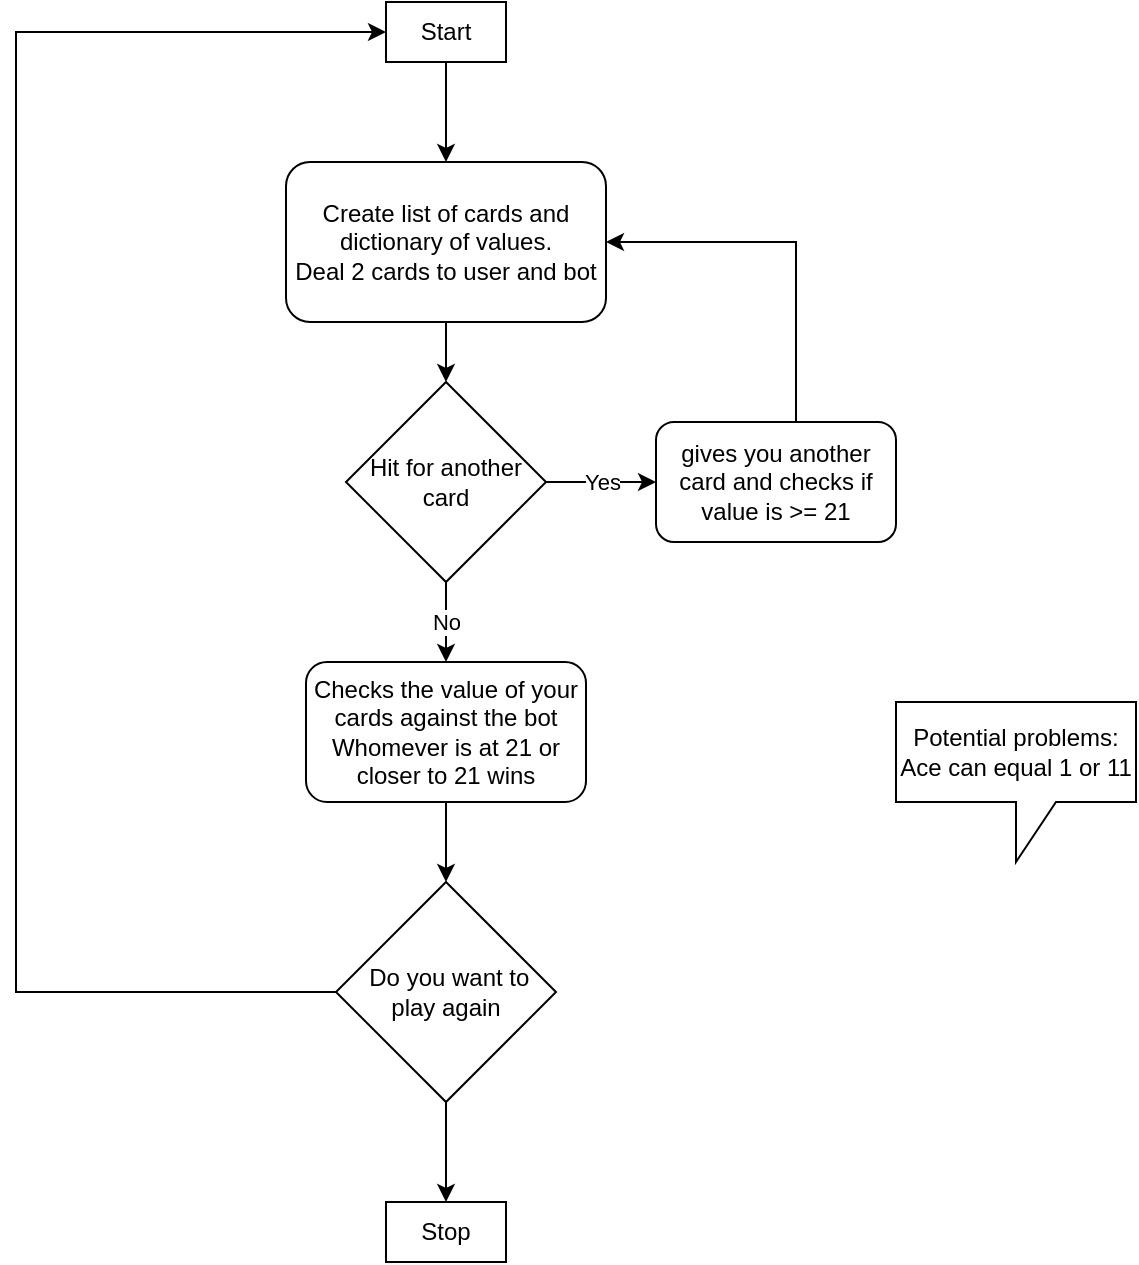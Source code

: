 <mxfile version="19.0.3" type="github">
  <diagram id="_0tGvUNwMdROcKqQ18AW" name="Page-1">
    <mxGraphModel dx="1562" dy="1036" grid="1" gridSize="10" guides="1" tooltips="1" connect="1" arrows="1" fold="1" page="1" pageScale="1" pageWidth="850" pageHeight="1100" math="0" shadow="0">
      <root>
        <mxCell id="0" />
        <mxCell id="1" parent="0" />
        <mxCell id="xNlczdVASQcMaBTktF7G-8" style="edgeStyle=orthogonalEdgeStyle;rounded=0;orthogonalLoop=1;jettySize=auto;html=1;entryX=0.5;entryY=0;entryDx=0;entryDy=0;" edge="1" parent="1" source="xNlczdVASQcMaBTktF7G-2" target="xNlczdVASQcMaBTktF7G-3">
          <mxGeometry relative="1" as="geometry" />
        </mxCell>
        <mxCell id="xNlczdVASQcMaBTktF7G-2" value="Create list of cards and dictionary of values.&lt;br&gt;Deal 2 cards to user and bot" style="rounded=1;whiteSpace=wrap;html=1;" vertex="1" parent="1">
          <mxGeometry x="335" y="130" width="160" height="80" as="geometry" />
        </mxCell>
        <mxCell id="xNlczdVASQcMaBTktF7G-5" value="Yes" style="edgeStyle=orthogonalEdgeStyle;rounded=0;orthogonalLoop=1;jettySize=auto;html=1;entryX=0;entryY=0.5;entryDx=0;entryDy=0;" edge="1" parent="1" source="xNlczdVASQcMaBTktF7G-3" target="xNlczdVASQcMaBTktF7G-4">
          <mxGeometry relative="1" as="geometry" />
        </mxCell>
        <mxCell id="xNlczdVASQcMaBTktF7G-7" value="No" style="edgeStyle=orthogonalEdgeStyle;rounded=0;orthogonalLoop=1;jettySize=auto;html=1;entryX=0.5;entryY=0;entryDx=0;entryDy=0;" edge="1" parent="1" source="xNlczdVASQcMaBTktF7G-3" target="xNlczdVASQcMaBTktF7G-6">
          <mxGeometry relative="1" as="geometry" />
        </mxCell>
        <mxCell id="xNlczdVASQcMaBTktF7G-3" value="Hit for another card" style="rhombus;whiteSpace=wrap;html=1;" vertex="1" parent="1">
          <mxGeometry x="365" y="240" width="100" height="100" as="geometry" />
        </mxCell>
        <mxCell id="xNlczdVASQcMaBTktF7G-17" style="edgeStyle=orthogonalEdgeStyle;rounded=0;orthogonalLoop=1;jettySize=auto;html=1;entryX=1;entryY=0.5;entryDx=0;entryDy=0;" edge="1" parent="1" source="xNlczdVASQcMaBTktF7G-4" target="xNlczdVASQcMaBTktF7G-2">
          <mxGeometry relative="1" as="geometry">
            <mxPoint x="580" y="160" as="targetPoint" />
            <Array as="points">
              <mxPoint x="590" y="170" />
            </Array>
          </mxGeometry>
        </mxCell>
        <mxCell id="xNlczdVASQcMaBTktF7G-4" value="gives you another card and checks if value is &amp;gt;= 21" style="rounded=1;whiteSpace=wrap;html=1;" vertex="1" parent="1">
          <mxGeometry x="520" y="260" width="120" height="60" as="geometry" />
        </mxCell>
        <mxCell id="xNlczdVASQcMaBTktF7G-10" style="edgeStyle=orthogonalEdgeStyle;rounded=0;orthogonalLoop=1;jettySize=auto;html=1;entryX=0.5;entryY=0;entryDx=0;entryDy=0;" edge="1" parent="1" source="xNlczdVASQcMaBTktF7G-6" target="xNlczdVASQcMaBTktF7G-9">
          <mxGeometry relative="1" as="geometry" />
        </mxCell>
        <mxCell id="xNlczdVASQcMaBTktF7G-6" value="Checks the value of your cards against the bot&lt;br&gt;Whomever is at 21 or closer to 21 wins" style="rounded=1;whiteSpace=wrap;html=1;" vertex="1" parent="1">
          <mxGeometry x="345" y="380" width="140" height="70" as="geometry" />
        </mxCell>
        <mxCell id="xNlczdVASQcMaBTktF7G-14" style="edgeStyle=orthogonalEdgeStyle;rounded=0;orthogonalLoop=1;jettySize=auto;html=1;entryX=0;entryY=0.5;entryDx=0;entryDy=0;" edge="1" parent="1" source="xNlczdVASQcMaBTktF7G-9" target="xNlczdVASQcMaBTktF7G-12">
          <mxGeometry relative="1" as="geometry">
            <mxPoint x="200" y="90" as="targetPoint" />
            <Array as="points">
              <mxPoint x="200" y="545" />
              <mxPoint x="200" y="65" />
            </Array>
          </mxGeometry>
        </mxCell>
        <mxCell id="xNlczdVASQcMaBTktF7G-16" style="edgeStyle=orthogonalEdgeStyle;rounded=0;orthogonalLoop=1;jettySize=auto;html=1;entryX=0.5;entryY=0;entryDx=0;entryDy=0;" edge="1" parent="1" source="xNlczdVASQcMaBTktF7G-9" target="xNlczdVASQcMaBTktF7G-15">
          <mxGeometry relative="1" as="geometry" />
        </mxCell>
        <mxCell id="xNlczdVASQcMaBTktF7G-9" value="&lt;span style=&quot;white-space: pre;&quot;&gt;&amp;nbsp;&lt;/span&gt;Do you want to play again" style="rhombus;whiteSpace=wrap;html=1;" vertex="1" parent="1">
          <mxGeometry x="360" y="490" width="110" height="110" as="geometry" />
        </mxCell>
        <mxCell id="xNlczdVASQcMaBTktF7G-13" style="edgeStyle=orthogonalEdgeStyle;rounded=0;orthogonalLoop=1;jettySize=auto;html=1;entryX=0.5;entryY=0;entryDx=0;entryDy=0;" edge="1" parent="1" source="xNlczdVASQcMaBTktF7G-12" target="xNlczdVASQcMaBTktF7G-2">
          <mxGeometry relative="1" as="geometry" />
        </mxCell>
        <mxCell id="xNlczdVASQcMaBTktF7G-12" value="Start" style="rounded=0;whiteSpace=wrap;html=1;" vertex="1" parent="1">
          <mxGeometry x="385" y="50" width="60" height="30" as="geometry" />
        </mxCell>
        <mxCell id="xNlczdVASQcMaBTktF7G-15" value="Stop" style="rounded=0;whiteSpace=wrap;html=1;" vertex="1" parent="1">
          <mxGeometry x="385" y="650" width="60" height="30" as="geometry" />
        </mxCell>
        <mxCell id="xNlczdVASQcMaBTktF7G-18" value="Potential problems:&lt;br&gt;Ace can equal 1 or 11" style="shape=callout;whiteSpace=wrap;html=1;perimeter=calloutPerimeter;" vertex="1" parent="1">
          <mxGeometry x="640" y="400" width="120" height="80" as="geometry" />
        </mxCell>
      </root>
    </mxGraphModel>
  </diagram>
</mxfile>
